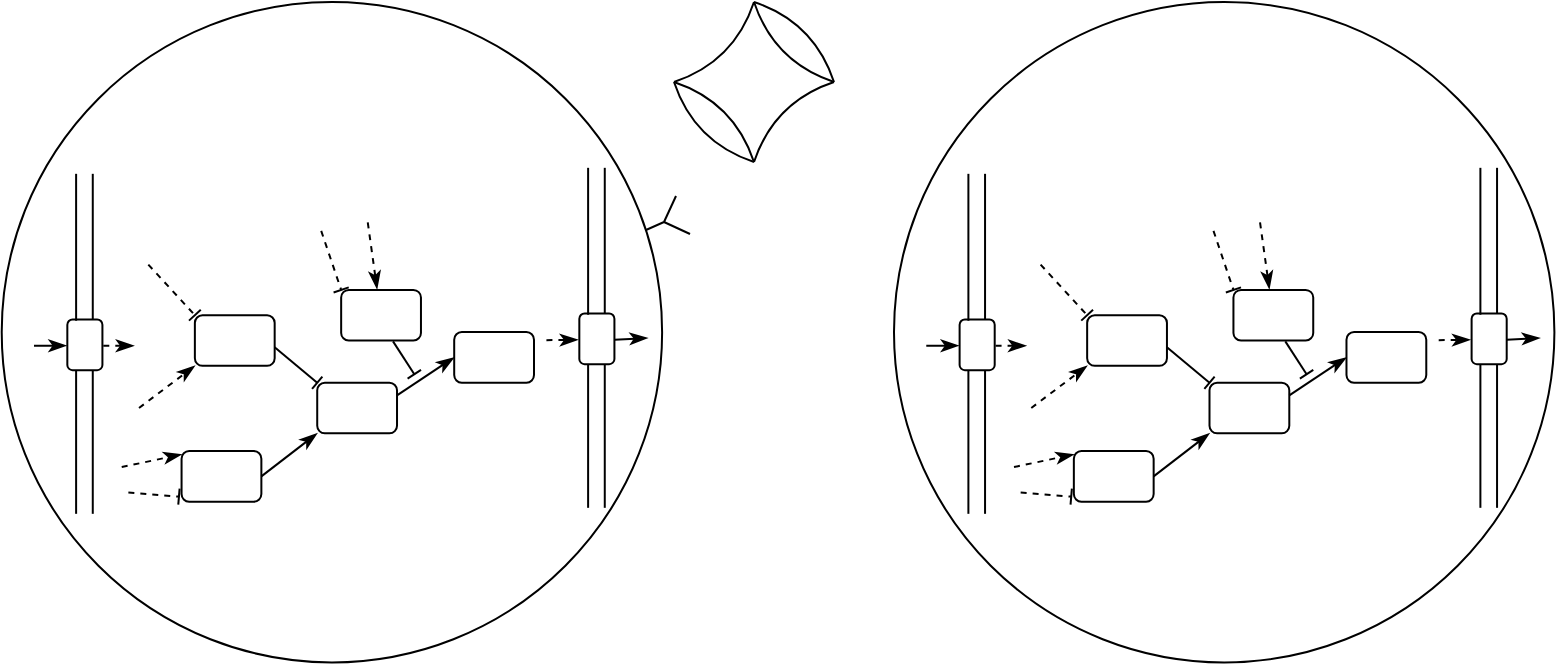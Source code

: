 <mxfile version="21.3.5" type="github">
  <diagram name="Pagina-1" id="Wt9UrQJUb0UYPPKEyl78">
    <mxGraphModel dx="339" dy="211" grid="1" gridSize="10" guides="1" tooltips="1" connect="1" arrows="1" fold="1" page="1" pageScale="1" pageWidth="827" pageHeight="1169" math="0" shadow="0">
      <root>
        <mxCell id="0" />
        <mxCell id="1" parent="0" />
        <mxCell id="3cHYdDrRVw5-Ya5xDgzx-17" value="" style="group" vertex="1" connectable="0" parent="1">
          <mxGeometry x="40" y="85.91" width="314.06" height="244.286" as="geometry" />
        </mxCell>
        <mxCell id="3cHYdDrRVw5-Ya5xDgzx-18" value="" style="endArrow=none;html=1;rounded=0;" edge="1" parent="3cHYdDrRVw5-Ya5xDgzx-17">
          <mxGeometry width="50" height="50" relative="1" as="geometry">
            <mxPoint x="21.053" y="170" as="sourcePoint" />
            <mxPoint x="21.053" y="97.143" as="targetPoint" />
          </mxGeometry>
        </mxCell>
        <mxCell id="3cHYdDrRVw5-Ya5xDgzx-19" value="" style="endArrow=none;html=1;rounded=0;" edge="1" parent="3cHYdDrRVw5-Ya5xDgzx-17">
          <mxGeometry width="50" height="50" relative="1" as="geometry">
            <mxPoint x="29.386" y="170" as="sourcePoint" />
            <mxPoint x="29.386" y="97.143" as="targetPoint" />
          </mxGeometry>
        </mxCell>
        <mxCell id="3cHYdDrRVw5-Ya5xDgzx-20" value="" style="group" vertex="1" connectable="0" parent="3cHYdDrRVw5-Ya5xDgzx-17">
          <mxGeometry x="43.86" y="24.286" width="270.2" height="220" as="geometry" />
        </mxCell>
        <mxCell id="3cHYdDrRVw5-Ya5xDgzx-21" style="edgeStyle=none;rounded=0;orthogonalLoop=1;jettySize=auto;html=1;exitX=0.65;exitY=1.017;exitDx=0;exitDy=0;endArrow=baseDash;endFill=0;exitPerimeter=0;" edge="1" parent="3cHYdDrRVw5-Ya5xDgzx-20" source="3cHYdDrRVw5-Ya5xDgzx-22">
          <mxGeometry relative="1" as="geometry">
            <mxPoint x="146.293" y="75.939" as="targetPoint" />
            <mxPoint x="136.319" y="59.063" as="sourcePoint" />
          </mxGeometry>
        </mxCell>
        <mxCell id="3cHYdDrRVw5-Ya5xDgzx-22" value="" style="rounded=1;whiteSpace=wrap;html=1;" vertex="1" parent="3cHYdDrRVw5-Ya5xDgzx-20">
          <mxGeometry x="109.72" y="33.751" width="39.898" height="25.313" as="geometry" />
        </mxCell>
        <mxCell id="3cHYdDrRVw5-Ya5xDgzx-23" value="" style="rounded=1;whiteSpace=wrap;html=1;" vertex="1" parent="3cHYdDrRVw5-Ya5xDgzx-20">
          <mxGeometry x="166.242" y="54.845" width="39.898" height="25.313" as="geometry" />
        </mxCell>
        <mxCell id="3cHYdDrRVw5-Ya5xDgzx-24" value="" style="rounded=1;whiteSpace=wrap;html=1;" vertex="1" parent="3cHYdDrRVw5-Ya5xDgzx-20">
          <mxGeometry x="97.75" y="80.158" width="39.898" height="25.313" as="geometry" />
        </mxCell>
        <mxCell id="3cHYdDrRVw5-Ya5xDgzx-25" style="edgeStyle=none;rounded=0;orthogonalLoop=1;jettySize=auto;html=1;exitX=1;exitY=0.25;exitDx=0;exitDy=0;entryX=0;entryY=0.5;entryDx=0;entryDy=0;endArrow=classicThin;endFill=1;" edge="1" parent="3cHYdDrRVw5-Ya5xDgzx-20" source="3cHYdDrRVw5-Ya5xDgzx-24" target="3cHYdDrRVw5-Ya5xDgzx-23">
          <mxGeometry relative="1" as="geometry">
            <mxPoint x="129.669" y="92.814" as="sourcePoint" />
            <mxPoint x="164.247" y="67.096" as="targetPoint" />
          </mxGeometry>
        </mxCell>
        <mxCell id="3cHYdDrRVw5-Ya5xDgzx-26" value="" style="rounded=1;whiteSpace=wrap;html=1;" vertex="1" parent="3cHYdDrRVw5-Ya5xDgzx-20">
          <mxGeometry x="36.573" y="46.407" width="39.898" height="25.313" as="geometry" />
        </mxCell>
        <mxCell id="3cHYdDrRVw5-Ya5xDgzx-27" style="rounded=0;orthogonalLoop=1;jettySize=auto;html=1;exitX=1;exitY=0.633;exitDx=0;exitDy=0;entryX=0;entryY=0;entryDx=0;entryDy=0;endArrow=baseDash;endFill=0;exitPerimeter=0;" edge="1" parent="3cHYdDrRVw5-Ya5xDgzx-20" source="3cHYdDrRVw5-Ya5xDgzx-26" target="3cHYdDrRVw5-Ya5xDgzx-24">
          <mxGeometry relative="1" as="geometry">
            <mxPoint x="103.07" y="84.376" as="targetPoint" />
            <mxPoint x="75.901" y="62.558" as="sourcePoint" />
          </mxGeometry>
        </mxCell>
        <mxCell id="3cHYdDrRVw5-Ya5xDgzx-28" value="" style="rounded=1;whiteSpace=wrap;html=1;" vertex="1" parent="3cHYdDrRVw5-Ya5xDgzx-20">
          <mxGeometry x="29.924" y="114.33" width="39.898" height="25.313" as="geometry" />
        </mxCell>
        <mxCell id="3cHYdDrRVw5-Ya5xDgzx-29" style="edgeStyle=none;rounded=0;orthogonalLoop=1;jettySize=auto;html=1;exitX=1;exitY=0.5;exitDx=0;exitDy=0;entryX=0;entryY=1;entryDx=0;entryDy=0;endArrow=classicThin;endFill=1;" edge="1" parent="3cHYdDrRVw5-Ya5xDgzx-20" source="3cHYdDrRVw5-Ya5xDgzx-28" target="3cHYdDrRVw5-Ya5xDgzx-24">
          <mxGeometry relative="1" as="geometry">
            <mxPoint x="69.251" y="127.288" as="sourcePoint" />
            <mxPoint x="106.965" y="104.747" as="targetPoint" />
          </mxGeometry>
        </mxCell>
        <mxCell id="3cHYdDrRVw5-Ya5xDgzx-30" style="rounded=0;orthogonalLoop=1;jettySize=auto;html=1;entryX=0;entryY=0;entryDx=0;entryDy=0;endArrow=baseDash;endFill=0;dashed=1;" edge="1" parent="3cHYdDrRVw5-Ya5xDgzx-20" target="3cHYdDrRVw5-Ya5xDgzx-22">
          <mxGeometry relative="1" as="geometry">
            <mxPoint x="101.075" y="84.376" as="targetPoint" />
            <mxPoint x="99.745" y="4.219" as="sourcePoint" />
          </mxGeometry>
        </mxCell>
        <mxCell id="3cHYdDrRVw5-Ya5xDgzx-31" style="rounded=0;orthogonalLoop=1;jettySize=auto;html=1;entryX=0;entryY=0;entryDx=0;entryDy=0;endArrow=baseDash;endFill=0;dashed=1;" edge="1" parent="3cHYdDrRVw5-Ya5xDgzx-20" target="3cHYdDrRVw5-Ya5xDgzx-26">
          <mxGeometry relative="1" as="geometry">
            <mxPoint x="113.045" y="37.969" as="targetPoint" />
            <mxPoint x="13.299" y="21.094" as="sourcePoint" />
          </mxGeometry>
        </mxCell>
        <mxCell id="3cHYdDrRVw5-Ya5xDgzx-32" style="rounded=0;orthogonalLoop=1;jettySize=auto;html=1;endArrow=baseDash;endFill=0;dashed=1;entryX=-0.033;entryY=0.9;entryDx=0;entryDy=0;entryPerimeter=0;" edge="1" parent="3cHYdDrRVw5-Ya5xDgzx-20" target="3cHYdDrRVw5-Ya5xDgzx-28">
          <mxGeometry relative="1" as="geometry">
            <mxPoint x="26.599" y="130.783" as="targetPoint" />
            <mxPoint x="3.325" y="135.002" as="sourcePoint" />
          </mxGeometry>
        </mxCell>
        <mxCell id="3cHYdDrRVw5-Ya5xDgzx-33" style="edgeStyle=none;rounded=0;orthogonalLoop=1;jettySize=auto;html=1;exitX=1;exitY=0.5;exitDx=0;exitDy=0;entryX=0;entryY=1;entryDx=0;entryDy=0;endArrow=classicThin;endFill=1;dashed=1;" edge="1" parent="3cHYdDrRVw5-Ya5xDgzx-20">
          <mxGeometry relative="1" as="geometry">
            <mxPoint x="8.645" y="92.814" as="sourcePoint" />
            <mxPoint x="36.573" y="71.72" as="targetPoint" />
          </mxGeometry>
        </mxCell>
        <mxCell id="3cHYdDrRVw5-Ya5xDgzx-34" style="edgeStyle=none;rounded=0;orthogonalLoop=1;jettySize=auto;html=1;entryX=0;entryY=1;entryDx=0;entryDy=0;endArrow=classicThin;endFill=1;dashed=1;" edge="1" parent="3cHYdDrRVw5-Ya5xDgzx-20">
          <mxGeometry relative="1" as="geometry">
            <mxPoint y="122.346" as="sourcePoint" />
            <mxPoint x="29.924" y="116.017" as="targetPoint" />
          </mxGeometry>
        </mxCell>
        <mxCell id="3cHYdDrRVw5-Ya5xDgzx-35" style="edgeStyle=none;rounded=0;orthogonalLoop=1;jettySize=auto;html=1;entryX=0.45;entryY=-0.017;entryDx=0;entryDy=0;endArrow=classicThin;endFill=1;dashed=1;entryPerimeter=0;" edge="1" parent="3cHYdDrRVw5-Ya5xDgzx-20" target="3cHYdDrRVw5-Ya5xDgzx-22">
          <mxGeometry relative="1" as="geometry">
            <mxPoint x="123.019" as="sourcePoint" />
            <mxPoint x="33.248" y="120.236" as="targetPoint" />
          </mxGeometry>
        </mxCell>
        <mxCell id="3cHYdDrRVw5-Ya5xDgzx-36" value="" style="ellipse;whiteSpace=wrap;html=1;aspect=fixed;fillColor=none;" vertex="1" parent="3cHYdDrRVw5-Ya5xDgzx-20">
          <mxGeometry x="-60" y="-110.2" width="330.2" height="330.2" as="geometry" />
        </mxCell>
        <mxCell id="3cHYdDrRVw5-Ya5xDgzx-37" style="edgeStyle=none;rounded=0;orthogonalLoop=1;jettySize=auto;html=1;exitX=1.025;exitY=0.675;exitDx=0;exitDy=0;dashed=1;endArrow=classicThin;endFill=1;exitPerimeter=0;" edge="1" parent="3cHYdDrRVw5-Ya5xDgzx-17">
          <mxGeometry relative="1" as="geometry">
            <mxPoint x="50" y="86" as="targetPoint" />
            <mxPoint x="34.649" y="85.943" as="sourcePoint" />
          </mxGeometry>
        </mxCell>
        <mxCell id="3cHYdDrRVw5-Ya5xDgzx-38" value="" style="rounded=1;whiteSpace=wrap;html=1;" vertex="1" parent="3cHYdDrRVw5-Ya5xDgzx-17">
          <mxGeometry x="16.667" y="72.857" width="17.544" height="25.312" as="geometry" />
        </mxCell>
        <mxCell id="3cHYdDrRVw5-Ya5xDgzx-39" value="" style="endArrow=none;html=1;rounded=0;" edge="1" parent="3cHYdDrRVw5-Ya5xDgzx-17">
          <mxGeometry width="50" height="50" relative="1" as="geometry">
            <mxPoint x="21.053" y="73.464" as="sourcePoint" />
            <mxPoint x="21.053" as="targetPoint" />
          </mxGeometry>
        </mxCell>
        <mxCell id="3cHYdDrRVw5-Ya5xDgzx-40" style="edgeStyle=none;rounded=0;orthogonalLoop=1;jettySize=auto;html=1;entryX=-0.02;entryY=0.279;entryDx=0;entryDy=0;endArrow=classicThin;endFill=1;entryPerimeter=0;" edge="1" parent="3cHYdDrRVw5-Ya5xDgzx-17">
          <mxGeometry relative="1" as="geometry">
            <mxPoint y="86" as="sourcePoint" />
            <mxPoint x="16.316" y="85.919" as="targetPoint" />
          </mxGeometry>
        </mxCell>
        <mxCell id="3cHYdDrRVw5-Ya5xDgzx-41" value="" style="endArrow=none;html=1;rounded=0;" edge="1" parent="3cHYdDrRVw5-Ya5xDgzx-17">
          <mxGeometry width="50" height="50" relative="1" as="geometry">
            <mxPoint x="29.386" y="72.857" as="sourcePoint" />
            <mxPoint x="29.386" as="targetPoint" />
          </mxGeometry>
        </mxCell>
        <mxCell id="3cHYdDrRVw5-Ya5xDgzx-42" value="" style="endArrow=none;html=1;rounded=0;" edge="1" parent="1">
          <mxGeometry width="50" height="50" relative="1" as="geometry">
            <mxPoint x="317.053" y="252.91" as="sourcePoint" />
            <mxPoint x="317.053" y="180.053" as="targetPoint" />
          </mxGeometry>
        </mxCell>
        <mxCell id="3cHYdDrRVw5-Ya5xDgzx-43" value="" style="endArrow=none;html=1;rounded=0;" edge="1" parent="1">
          <mxGeometry width="50" height="50" relative="1" as="geometry">
            <mxPoint x="325.386" y="252.91" as="sourcePoint" />
            <mxPoint x="325.386" y="180.053" as="targetPoint" />
          </mxGeometry>
        </mxCell>
        <mxCell id="3cHYdDrRVw5-Ya5xDgzx-44" style="edgeStyle=none;rounded=0;orthogonalLoop=1;jettySize=auto;html=1;exitX=1;exitY=0.25;exitDx=0;exitDy=0;dashed=1;endArrow=classicThin;endFill=1;" edge="1" parent="1">
          <mxGeometry relative="1" as="geometry">
            <mxPoint x="312" y="168.91" as="targetPoint" />
            <mxPoint x="296.211" y="169.095" as="sourcePoint" />
          </mxGeometry>
        </mxCell>
        <mxCell id="3cHYdDrRVw5-Ya5xDgzx-45" value="" style="rounded=1;whiteSpace=wrap;html=1;" vertex="1" parent="1">
          <mxGeometry x="312.667" y="155.767" width="17.544" height="25.312" as="geometry" />
        </mxCell>
        <mxCell id="3cHYdDrRVw5-Ya5xDgzx-46" value="" style="endArrow=none;html=1;rounded=0;" edge="1" parent="1">
          <mxGeometry width="50" height="50" relative="1" as="geometry">
            <mxPoint x="317.053" y="156.374" as="sourcePoint" />
            <mxPoint x="317.053" y="82.91" as="targetPoint" />
          </mxGeometry>
        </mxCell>
        <mxCell id="3cHYdDrRVw5-Ya5xDgzx-47" value="" style="endArrow=none;html=1;rounded=0;" edge="1" parent="1">
          <mxGeometry width="50" height="50" relative="1" as="geometry">
            <mxPoint x="325.386" y="155.767" as="sourcePoint" />
            <mxPoint x="325.386" y="82.91" as="targetPoint" />
          </mxGeometry>
        </mxCell>
        <mxCell id="3cHYdDrRVw5-Ya5xDgzx-48" style="edgeStyle=none;rounded=0;orthogonalLoop=1;jettySize=auto;html=1;entryX=0;entryY=0.25;entryDx=0;entryDy=0;endArrow=classicThin;endFill=1;" edge="1" parent="1">
          <mxGeometry relative="1" as="geometry">
            <mxPoint x="330.21" y="168.83" as="sourcePoint" />
            <mxPoint x="346.877" y="168.015" as="targetPoint" />
          </mxGeometry>
        </mxCell>
        <mxCell id="3cHYdDrRVw5-Ya5xDgzx-81" value="" style="group" vertex="1" connectable="0" parent="1">
          <mxGeometry x="486.14" y="85.91" width="314.06" height="244.286" as="geometry" />
        </mxCell>
        <mxCell id="3cHYdDrRVw5-Ya5xDgzx-82" value="" style="endArrow=none;html=1;rounded=0;" edge="1" parent="3cHYdDrRVw5-Ya5xDgzx-81">
          <mxGeometry width="50" height="50" relative="1" as="geometry">
            <mxPoint x="21.053" y="170" as="sourcePoint" />
            <mxPoint x="21.053" y="97.143" as="targetPoint" />
          </mxGeometry>
        </mxCell>
        <mxCell id="3cHYdDrRVw5-Ya5xDgzx-83" value="" style="endArrow=none;html=1;rounded=0;" edge="1" parent="3cHYdDrRVw5-Ya5xDgzx-81">
          <mxGeometry width="50" height="50" relative="1" as="geometry">
            <mxPoint x="29.386" y="170" as="sourcePoint" />
            <mxPoint x="29.386" y="97.143" as="targetPoint" />
          </mxGeometry>
        </mxCell>
        <mxCell id="3cHYdDrRVw5-Ya5xDgzx-84" value="" style="group" vertex="1" connectable="0" parent="3cHYdDrRVw5-Ya5xDgzx-81">
          <mxGeometry x="43.86" y="24.286" width="270.2" height="220" as="geometry" />
        </mxCell>
        <mxCell id="3cHYdDrRVw5-Ya5xDgzx-85" style="edgeStyle=none;rounded=0;orthogonalLoop=1;jettySize=auto;html=1;exitX=0.65;exitY=1.017;exitDx=0;exitDy=0;endArrow=baseDash;endFill=0;exitPerimeter=0;" edge="1" parent="3cHYdDrRVw5-Ya5xDgzx-84" source="3cHYdDrRVw5-Ya5xDgzx-86">
          <mxGeometry relative="1" as="geometry">
            <mxPoint x="146.293" y="75.939" as="targetPoint" />
            <mxPoint x="136.319" y="59.063" as="sourcePoint" />
          </mxGeometry>
        </mxCell>
        <mxCell id="3cHYdDrRVw5-Ya5xDgzx-86" value="" style="rounded=1;whiteSpace=wrap;html=1;" vertex="1" parent="3cHYdDrRVw5-Ya5xDgzx-84">
          <mxGeometry x="109.72" y="33.751" width="39.898" height="25.313" as="geometry" />
        </mxCell>
        <mxCell id="3cHYdDrRVw5-Ya5xDgzx-87" value="" style="rounded=1;whiteSpace=wrap;html=1;" vertex="1" parent="3cHYdDrRVw5-Ya5xDgzx-84">
          <mxGeometry x="166.242" y="54.845" width="39.898" height="25.313" as="geometry" />
        </mxCell>
        <mxCell id="3cHYdDrRVw5-Ya5xDgzx-88" value="" style="rounded=1;whiteSpace=wrap;html=1;" vertex="1" parent="3cHYdDrRVw5-Ya5xDgzx-84">
          <mxGeometry x="97.75" y="80.158" width="39.898" height="25.313" as="geometry" />
        </mxCell>
        <mxCell id="3cHYdDrRVw5-Ya5xDgzx-89" style="edgeStyle=none;rounded=0;orthogonalLoop=1;jettySize=auto;html=1;exitX=1;exitY=0.25;exitDx=0;exitDy=0;entryX=0;entryY=0.5;entryDx=0;entryDy=0;endArrow=classicThin;endFill=1;" edge="1" parent="3cHYdDrRVw5-Ya5xDgzx-84" source="3cHYdDrRVw5-Ya5xDgzx-88" target="3cHYdDrRVw5-Ya5xDgzx-87">
          <mxGeometry relative="1" as="geometry">
            <mxPoint x="129.669" y="92.814" as="sourcePoint" />
            <mxPoint x="164.247" y="67.096" as="targetPoint" />
          </mxGeometry>
        </mxCell>
        <mxCell id="3cHYdDrRVw5-Ya5xDgzx-90" value="" style="rounded=1;whiteSpace=wrap;html=1;" vertex="1" parent="3cHYdDrRVw5-Ya5xDgzx-84">
          <mxGeometry x="36.573" y="46.407" width="39.898" height="25.313" as="geometry" />
        </mxCell>
        <mxCell id="3cHYdDrRVw5-Ya5xDgzx-91" style="rounded=0;orthogonalLoop=1;jettySize=auto;html=1;exitX=1;exitY=0.633;exitDx=0;exitDy=0;entryX=0;entryY=0;entryDx=0;entryDy=0;endArrow=baseDash;endFill=0;exitPerimeter=0;" edge="1" parent="3cHYdDrRVw5-Ya5xDgzx-84" source="3cHYdDrRVw5-Ya5xDgzx-90" target="3cHYdDrRVw5-Ya5xDgzx-88">
          <mxGeometry relative="1" as="geometry">
            <mxPoint x="103.07" y="84.376" as="targetPoint" />
            <mxPoint x="75.901" y="62.558" as="sourcePoint" />
          </mxGeometry>
        </mxCell>
        <mxCell id="3cHYdDrRVw5-Ya5xDgzx-92" value="" style="rounded=1;whiteSpace=wrap;html=1;" vertex="1" parent="3cHYdDrRVw5-Ya5xDgzx-84">
          <mxGeometry x="29.924" y="114.33" width="39.898" height="25.313" as="geometry" />
        </mxCell>
        <mxCell id="3cHYdDrRVw5-Ya5xDgzx-93" style="edgeStyle=none;rounded=0;orthogonalLoop=1;jettySize=auto;html=1;exitX=1;exitY=0.5;exitDx=0;exitDy=0;entryX=0;entryY=1;entryDx=0;entryDy=0;endArrow=classicThin;endFill=1;" edge="1" parent="3cHYdDrRVw5-Ya5xDgzx-84" source="3cHYdDrRVw5-Ya5xDgzx-92" target="3cHYdDrRVw5-Ya5xDgzx-88">
          <mxGeometry relative="1" as="geometry">
            <mxPoint x="69.251" y="127.288" as="sourcePoint" />
            <mxPoint x="106.965" y="104.747" as="targetPoint" />
          </mxGeometry>
        </mxCell>
        <mxCell id="3cHYdDrRVw5-Ya5xDgzx-94" style="rounded=0;orthogonalLoop=1;jettySize=auto;html=1;entryX=0;entryY=0;entryDx=0;entryDy=0;endArrow=baseDash;endFill=0;dashed=1;" edge="1" parent="3cHYdDrRVw5-Ya5xDgzx-84" target="3cHYdDrRVw5-Ya5xDgzx-86">
          <mxGeometry relative="1" as="geometry">
            <mxPoint x="101.075" y="84.376" as="targetPoint" />
            <mxPoint x="99.745" y="4.219" as="sourcePoint" />
          </mxGeometry>
        </mxCell>
        <mxCell id="3cHYdDrRVw5-Ya5xDgzx-95" style="rounded=0;orthogonalLoop=1;jettySize=auto;html=1;entryX=0;entryY=0;entryDx=0;entryDy=0;endArrow=baseDash;endFill=0;dashed=1;" edge="1" parent="3cHYdDrRVw5-Ya5xDgzx-84" target="3cHYdDrRVw5-Ya5xDgzx-90">
          <mxGeometry relative="1" as="geometry">
            <mxPoint x="113.045" y="37.969" as="targetPoint" />
            <mxPoint x="13.299" y="21.094" as="sourcePoint" />
          </mxGeometry>
        </mxCell>
        <mxCell id="3cHYdDrRVw5-Ya5xDgzx-96" style="rounded=0;orthogonalLoop=1;jettySize=auto;html=1;endArrow=baseDash;endFill=0;dashed=1;entryX=-0.033;entryY=0.9;entryDx=0;entryDy=0;entryPerimeter=0;" edge="1" parent="3cHYdDrRVw5-Ya5xDgzx-84" target="3cHYdDrRVw5-Ya5xDgzx-92">
          <mxGeometry relative="1" as="geometry">
            <mxPoint x="26.599" y="130.783" as="targetPoint" />
            <mxPoint x="3.325" y="135.002" as="sourcePoint" />
          </mxGeometry>
        </mxCell>
        <mxCell id="3cHYdDrRVw5-Ya5xDgzx-97" style="edgeStyle=none;rounded=0;orthogonalLoop=1;jettySize=auto;html=1;exitX=1;exitY=0.5;exitDx=0;exitDy=0;entryX=0;entryY=1;entryDx=0;entryDy=0;endArrow=classicThin;endFill=1;dashed=1;" edge="1" parent="3cHYdDrRVw5-Ya5xDgzx-84">
          <mxGeometry relative="1" as="geometry">
            <mxPoint x="8.645" y="92.814" as="sourcePoint" />
            <mxPoint x="36.573" y="71.72" as="targetPoint" />
          </mxGeometry>
        </mxCell>
        <mxCell id="3cHYdDrRVw5-Ya5xDgzx-98" style="edgeStyle=none;rounded=0;orthogonalLoop=1;jettySize=auto;html=1;entryX=0;entryY=1;entryDx=0;entryDy=0;endArrow=classicThin;endFill=1;dashed=1;" edge="1" parent="3cHYdDrRVw5-Ya5xDgzx-84">
          <mxGeometry relative="1" as="geometry">
            <mxPoint y="122.346" as="sourcePoint" />
            <mxPoint x="29.924" y="116.017" as="targetPoint" />
          </mxGeometry>
        </mxCell>
        <mxCell id="3cHYdDrRVw5-Ya5xDgzx-99" style="edgeStyle=none;rounded=0;orthogonalLoop=1;jettySize=auto;html=1;entryX=0.45;entryY=-0.017;entryDx=0;entryDy=0;endArrow=classicThin;endFill=1;dashed=1;entryPerimeter=0;" edge="1" parent="3cHYdDrRVw5-Ya5xDgzx-84" target="3cHYdDrRVw5-Ya5xDgzx-86">
          <mxGeometry relative="1" as="geometry">
            <mxPoint x="123.019" as="sourcePoint" />
            <mxPoint x="33.248" y="120.236" as="targetPoint" />
          </mxGeometry>
        </mxCell>
        <mxCell id="3cHYdDrRVw5-Ya5xDgzx-100" value="" style="ellipse;whiteSpace=wrap;html=1;aspect=fixed;fillColor=none;" vertex="1" parent="3cHYdDrRVw5-Ya5xDgzx-84">
          <mxGeometry x="-60" y="-110.2" width="330.2" height="330.2" as="geometry" />
        </mxCell>
        <mxCell id="3cHYdDrRVw5-Ya5xDgzx-101" style="edgeStyle=none;rounded=0;orthogonalLoop=1;jettySize=auto;html=1;exitX=1.025;exitY=0.675;exitDx=0;exitDy=0;dashed=1;endArrow=classicThin;endFill=1;exitPerimeter=0;" edge="1" parent="3cHYdDrRVw5-Ya5xDgzx-81">
          <mxGeometry relative="1" as="geometry">
            <mxPoint x="50" y="86" as="targetPoint" />
            <mxPoint x="34.649" y="85.943" as="sourcePoint" />
          </mxGeometry>
        </mxCell>
        <mxCell id="3cHYdDrRVw5-Ya5xDgzx-102" value="" style="rounded=1;whiteSpace=wrap;html=1;" vertex="1" parent="3cHYdDrRVw5-Ya5xDgzx-81">
          <mxGeometry x="16.667" y="72.857" width="17.544" height="25.312" as="geometry" />
        </mxCell>
        <mxCell id="3cHYdDrRVw5-Ya5xDgzx-103" value="" style="endArrow=none;html=1;rounded=0;" edge="1" parent="3cHYdDrRVw5-Ya5xDgzx-81">
          <mxGeometry width="50" height="50" relative="1" as="geometry">
            <mxPoint x="21.053" y="73.464" as="sourcePoint" />
            <mxPoint x="21.053" as="targetPoint" />
          </mxGeometry>
        </mxCell>
        <mxCell id="3cHYdDrRVw5-Ya5xDgzx-104" style="edgeStyle=none;rounded=0;orthogonalLoop=1;jettySize=auto;html=1;entryX=-0.02;entryY=0.279;entryDx=0;entryDy=0;endArrow=classicThin;endFill=1;entryPerimeter=0;" edge="1" parent="3cHYdDrRVw5-Ya5xDgzx-81">
          <mxGeometry relative="1" as="geometry">
            <mxPoint y="86" as="sourcePoint" />
            <mxPoint x="16.316" y="85.919" as="targetPoint" />
          </mxGeometry>
        </mxCell>
        <mxCell id="3cHYdDrRVw5-Ya5xDgzx-105" value="" style="endArrow=none;html=1;rounded=0;" edge="1" parent="3cHYdDrRVw5-Ya5xDgzx-81">
          <mxGeometry width="50" height="50" relative="1" as="geometry">
            <mxPoint x="29.386" y="72.857" as="sourcePoint" />
            <mxPoint x="29.386" as="targetPoint" />
          </mxGeometry>
        </mxCell>
        <mxCell id="3cHYdDrRVw5-Ya5xDgzx-106" value="" style="endArrow=none;html=1;rounded=0;" edge="1" parent="1">
          <mxGeometry width="50" height="50" relative="1" as="geometry">
            <mxPoint x="763.193" y="252.91" as="sourcePoint" />
            <mxPoint x="763.193" y="180.053" as="targetPoint" />
          </mxGeometry>
        </mxCell>
        <mxCell id="3cHYdDrRVw5-Ya5xDgzx-107" value="" style="endArrow=none;html=1;rounded=0;" edge="1" parent="1">
          <mxGeometry width="50" height="50" relative="1" as="geometry">
            <mxPoint x="771.526" y="252.91" as="sourcePoint" />
            <mxPoint x="771.526" y="180.053" as="targetPoint" />
          </mxGeometry>
        </mxCell>
        <mxCell id="3cHYdDrRVw5-Ya5xDgzx-108" style="edgeStyle=none;rounded=0;orthogonalLoop=1;jettySize=auto;html=1;exitX=1;exitY=0.25;exitDx=0;exitDy=0;dashed=1;endArrow=classicThin;endFill=1;" edge="1" parent="1">
          <mxGeometry relative="1" as="geometry">
            <mxPoint x="758.14" y="168.91" as="targetPoint" />
            <mxPoint x="742.351" y="169.095" as="sourcePoint" />
          </mxGeometry>
        </mxCell>
        <mxCell id="3cHYdDrRVw5-Ya5xDgzx-109" value="" style="rounded=1;whiteSpace=wrap;html=1;" vertex="1" parent="1">
          <mxGeometry x="758.807" y="155.767" width="17.544" height="25.312" as="geometry" />
        </mxCell>
        <mxCell id="3cHYdDrRVw5-Ya5xDgzx-110" value="" style="endArrow=none;html=1;rounded=0;" edge="1" parent="1">
          <mxGeometry width="50" height="50" relative="1" as="geometry">
            <mxPoint x="763.193" y="156.374" as="sourcePoint" />
            <mxPoint x="763.193" y="82.91" as="targetPoint" />
          </mxGeometry>
        </mxCell>
        <mxCell id="3cHYdDrRVw5-Ya5xDgzx-111" value="" style="endArrow=none;html=1;rounded=0;" edge="1" parent="1">
          <mxGeometry width="50" height="50" relative="1" as="geometry">
            <mxPoint x="771.526" y="155.767" as="sourcePoint" />
            <mxPoint x="771.526" y="82.91" as="targetPoint" />
          </mxGeometry>
        </mxCell>
        <mxCell id="3cHYdDrRVw5-Ya5xDgzx-112" style="edgeStyle=none;rounded=0;orthogonalLoop=1;jettySize=auto;html=1;entryX=0;entryY=0.25;entryDx=0;entryDy=0;endArrow=classicThin;endFill=1;" edge="1" parent="1">
          <mxGeometry relative="1" as="geometry">
            <mxPoint x="776.35" y="168.83" as="sourcePoint" />
            <mxPoint x="793.017" y="168.015" as="targetPoint" />
          </mxGeometry>
        </mxCell>
        <mxCell id="3cHYdDrRVw5-Ya5xDgzx-117" value="" style="group;rotation=-21;" vertex="1" connectable="0" parent="1">
          <mxGeometry x="345" y="100" width="20" height="20" as="geometry" />
        </mxCell>
        <mxCell id="3cHYdDrRVw5-Ya5xDgzx-118" value="" style="endArrow=none;html=1;rounded=0;" edge="1" parent="3cHYdDrRVw5-Ya5xDgzx-117">
          <mxGeometry width="50" height="50" relative="1" as="geometry">
            <mxPoint x="1" y="14" as="sourcePoint" />
            <mxPoint x="10" y="10" as="targetPoint" />
          </mxGeometry>
        </mxCell>
        <mxCell id="3cHYdDrRVw5-Ya5xDgzx-119" value="" style="endArrow=none;html=1;rounded=0;" edge="1" parent="3cHYdDrRVw5-Ya5xDgzx-117">
          <mxGeometry width="50" height="50" relative="1" as="geometry">
            <mxPoint x="10" y="10" as="sourcePoint" />
            <mxPoint x="23" y="16" as="targetPoint" />
          </mxGeometry>
        </mxCell>
        <mxCell id="3cHYdDrRVw5-Ya5xDgzx-120" value="" style="endArrow=none;html=1;rounded=0;" edge="1" parent="3cHYdDrRVw5-Ya5xDgzx-117">
          <mxGeometry width="50" height="50" relative="1" as="geometry">
            <mxPoint x="10" y="10" as="sourcePoint" />
            <mxPoint x="16" y="-3" as="targetPoint" />
          </mxGeometry>
        </mxCell>
        <mxCell id="3cHYdDrRVw5-Ya5xDgzx-121" value="" style="endArrow=none;html=1;rounded=0;curved=1;" edge="1" parent="1">
          <mxGeometry width="50" height="50" relative="1" as="geometry">
            <mxPoint x="400" y="80" as="sourcePoint" />
            <mxPoint x="440" y="40" as="targetPoint" />
            <Array as="points">
              <mxPoint x="410" y="50" />
            </Array>
          </mxGeometry>
        </mxCell>
        <mxCell id="3cHYdDrRVw5-Ya5xDgzx-122" value="" style="endArrow=none;html=1;rounded=0;curved=1;" edge="1" parent="1">
          <mxGeometry width="50" height="50" relative="1" as="geometry">
            <mxPoint x="360" y="40" as="sourcePoint" />
            <mxPoint x="400" as="targetPoint" />
            <Array as="points">
              <mxPoint x="390" y="30" />
            </Array>
          </mxGeometry>
        </mxCell>
        <mxCell id="3cHYdDrRVw5-Ya5xDgzx-123" value="" style="endArrow=none;html=1;rounded=0;curved=1;" edge="1" parent="1">
          <mxGeometry width="50" height="50" relative="1" as="geometry">
            <mxPoint x="360" y="40" as="sourcePoint" />
            <mxPoint x="400" y="80" as="targetPoint" />
            <Array as="points">
              <mxPoint x="390" y="50" />
            </Array>
          </mxGeometry>
        </mxCell>
        <mxCell id="3cHYdDrRVw5-Ya5xDgzx-124" value="" style="endArrow=none;html=1;rounded=0;curved=1;" edge="1" parent="1">
          <mxGeometry width="50" height="50" relative="1" as="geometry">
            <mxPoint x="360" y="40" as="sourcePoint" />
            <mxPoint x="400" y="80" as="targetPoint" />
            <Array as="points">
              <mxPoint x="370" y="70" />
            </Array>
          </mxGeometry>
        </mxCell>
        <mxCell id="3cHYdDrRVw5-Ya5xDgzx-125" value="" style="endArrow=none;html=1;rounded=0;curved=1;" edge="1" parent="1">
          <mxGeometry width="50" height="50" relative="1" as="geometry">
            <mxPoint x="400" as="sourcePoint" />
            <mxPoint x="440" y="40" as="targetPoint" />
            <Array as="points">
              <mxPoint x="430" y="10" />
            </Array>
          </mxGeometry>
        </mxCell>
        <mxCell id="3cHYdDrRVw5-Ya5xDgzx-126" value="" style="endArrow=none;html=1;rounded=0;curved=1;" edge="1" parent="1">
          <mxGeometry width="50" height="50" relative="1" as="geometry">
            <mxPoint x="400" as="sourcePoint" />
            <mxPoint x="440" y="40" as="targetPoint" />
            <Array as="points">
              <mxPoint x="410" y="30" />
            </Array>
          </mxGeometry>
        </mxCell>
      </root>
    </mxGraphModel>
  </diagram>
</mxfile>
